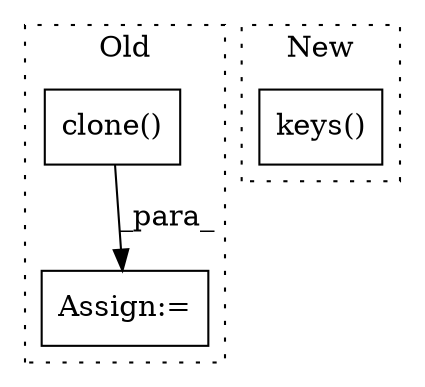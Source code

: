 digraph G {
subgraph cluster0 {
1 [label="clone()" a="75" s="929" l="21" shape="box"];
3 [label="Assign:=" a="68" s="926" l="3" shape="box"];
label = "Old";
style="dotted";
}
subgraph cluster1 {
2 [label="keys()" a="75" s="1077" l="18" shape="box"];
label = "New";
style="dotted";
}
1 -> 3 [label="_para_"];
}